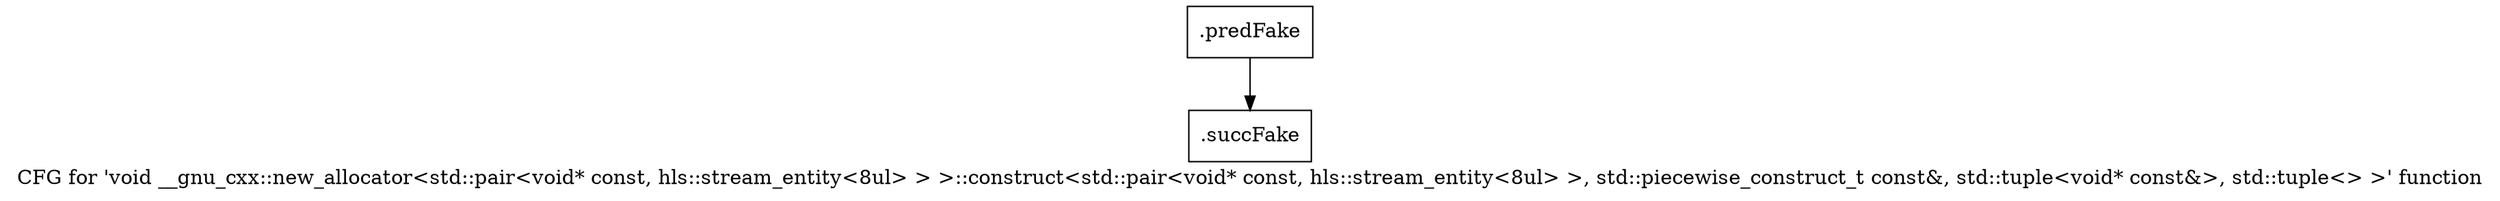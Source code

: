 digraph "CFG for 'void __gnu_cxx::new_allocator\<std::pair\<void* const, hls::stream_entity\<8ul\> \> \>::construct\<std::pair\<void* const, hls::stream_entity\<8ul\> \>, std::piecewise_construct_t const&, std::tuple\<void* const&\>, std::tuple\<\> \>' function" {
	label="CFG for 'void __gnu_cxx::new_allocator\<std::pair\<void* const, hls::stream_entity\<8ul\> \> \>::construct\<std::pair\<void* const, hls::stream_entity\<8ul\> \>, std::piecewise_construct_t const&, std::tuple\<void* const&\>, std::tuple\<\> \>' function";

	Node0x5a31740 [shape=record,filename="",linenumber="",label="{.predFake}"];
	Node0x5a31740 -> Node0x6172080[ callList="" memoryops="" filename="/mnt/xilinx/Vitis_HLS/2021.2/tps/lnx64/gcc-6.2.0/lib/gcc/x86_64-pc-linux-gnu/6.2.0/../../../../include/c++/6.2.0/ext/new_allocator.h" execusionnum="3"];
	Node0x6172080 [shape=record,filename="/mnt/xilinx/Vitis_HLS/2021.2/tps/lnx64/gcc-6.2.0/lib/gcc/x86_64-pc-linux-gnu/6.2.0/../../../../include/c++/6.2.0/ext/new_allocator.h",linenumber="120",label="{.succFake}"];
}
